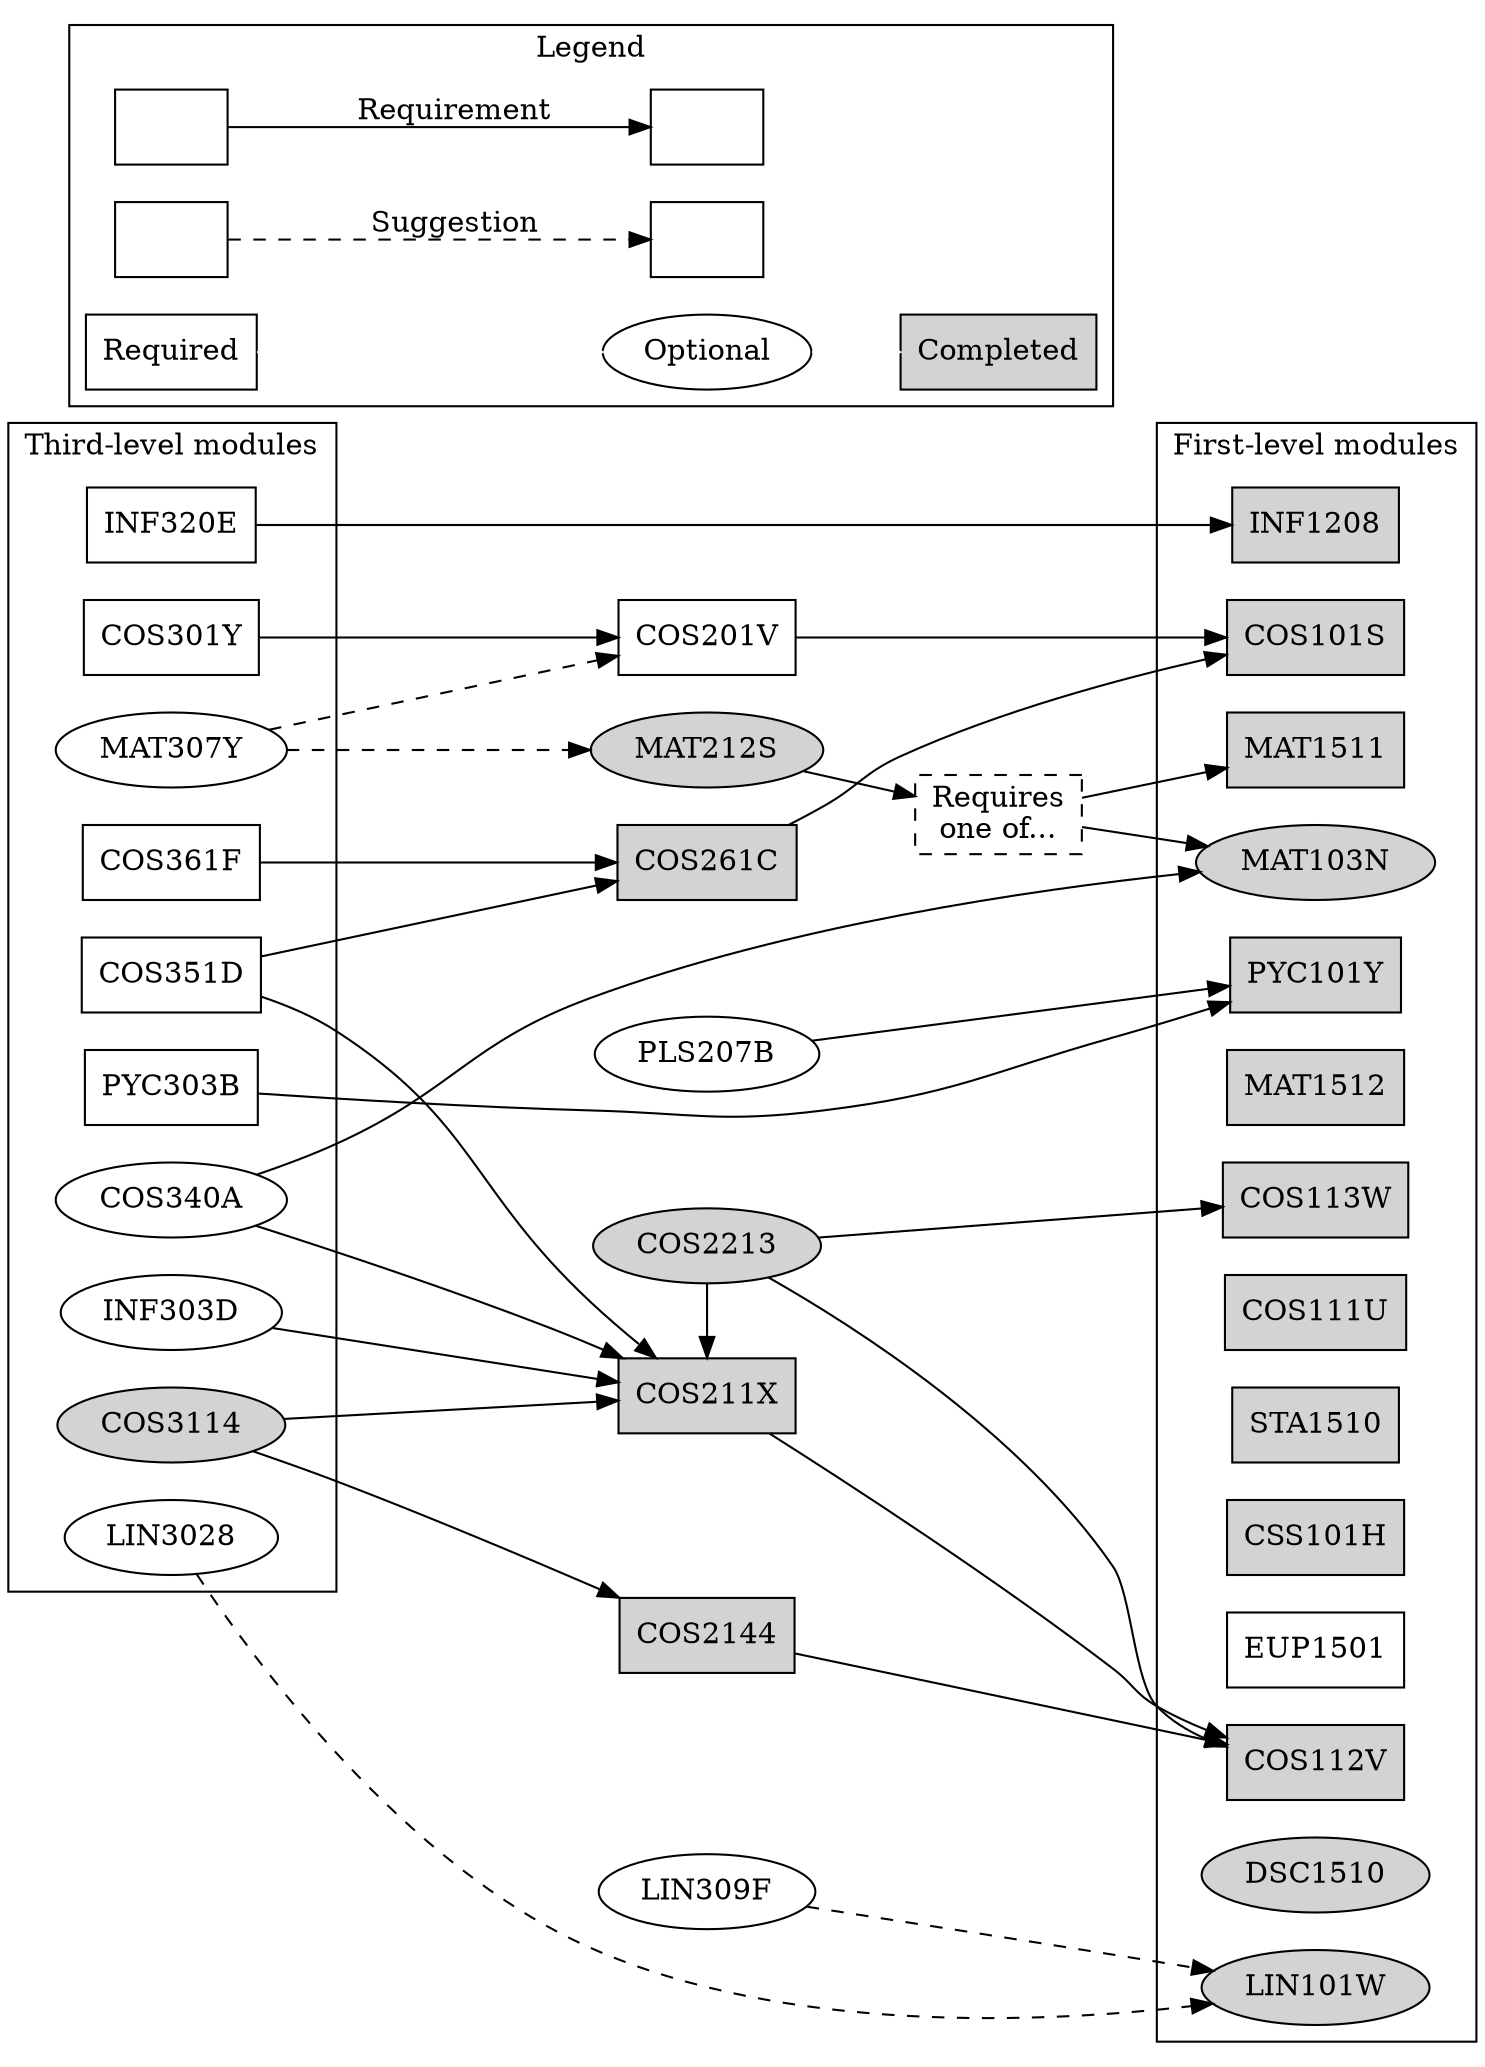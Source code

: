 digraph ComputationalIntelligence {
    node [shape=box];
    rankdir=LR;

    subgraph cluster3 {
        label = "Third-level modules";

        {rank=same;
        COS301Y INF320E COS351D COS361F PYC303B}

        {rank=same; node [shape=ellipse];
        COS3114 [style=filled]
        MAT307Y COS340A
        INF303D
        LIN3028}
    }

    {rank=same;
    COS201V
    {node [style=filled]; COS211X COS261C COS2144}}

    {rank=same; node [shape=ellipse];
    PLS207B
    MAT212S [style=filled]
    COS2213 [style=filled]
    LIN309F}

    MAT103OR151 [label="Requires\none of...", style=dashed];

    subgraph cluster1 {
        label = "First-level modules";

        {rank=same;
        {node [style=filled];
              COS101S COS112V COS113W INF1208 MAT1511 MAT1512
              PYC101Y COS111U STA1510 CSS101H}
        EUP1501}

        {rank=same; node [shape=ellipse];
            {node [style=filled];
                MAT103N DSC1510 LIN101W}}
    }


    subgraph cluster0 {
        rankdir=LR;
        label = "Legend";

        Module1 [label=""];
        Module2 [label=""];
        Module3 [label=""];
        Module4 [label=""];
        Module2 -> Module1 [label="Requirement"]
        Module4 -> Module3 [label="Suggestion", style=dashed]

        Required;
        Completed [style=filled];
        Optional [shape=ellipse];
        Required -> Optional [color=white];
        Optional -> Completed [color=white];
    }


    COS301Y -> {COS201V}
    INF320E -> {INF1208}
    COS351D -> {COS211X COS261C}
    COS361F -> {COS261C}
    PYC303B -> {PYC101Y}

    COS3114 -> {COS211X COS2144}
    MAT307Y -> {MAT212S COS201V} [style=dashed]
    INF303D -> {COS211X}
    LIN3028 -> {LIN101W} [style=dashed]
    COS340A -> {COS211X MAT103N}


    COS201V -> {COS101S}
    COS211X -> {COS112V}
    COS261C -> {COS101S}
    COS2144 -> {COS112V}

    {rank=same; COS2213 COS211X}
    COS2213 -> {COS112V COS113W}
    COS2213 -> {COS211X}
    MAT212S -> {MAT103OR151}
    MAT103OR151 -> {MAT103N MAT1511}
    LIN309F -> {LIN101W} [style=dashed]
    PLS207B -> {PYC101Y}
}
